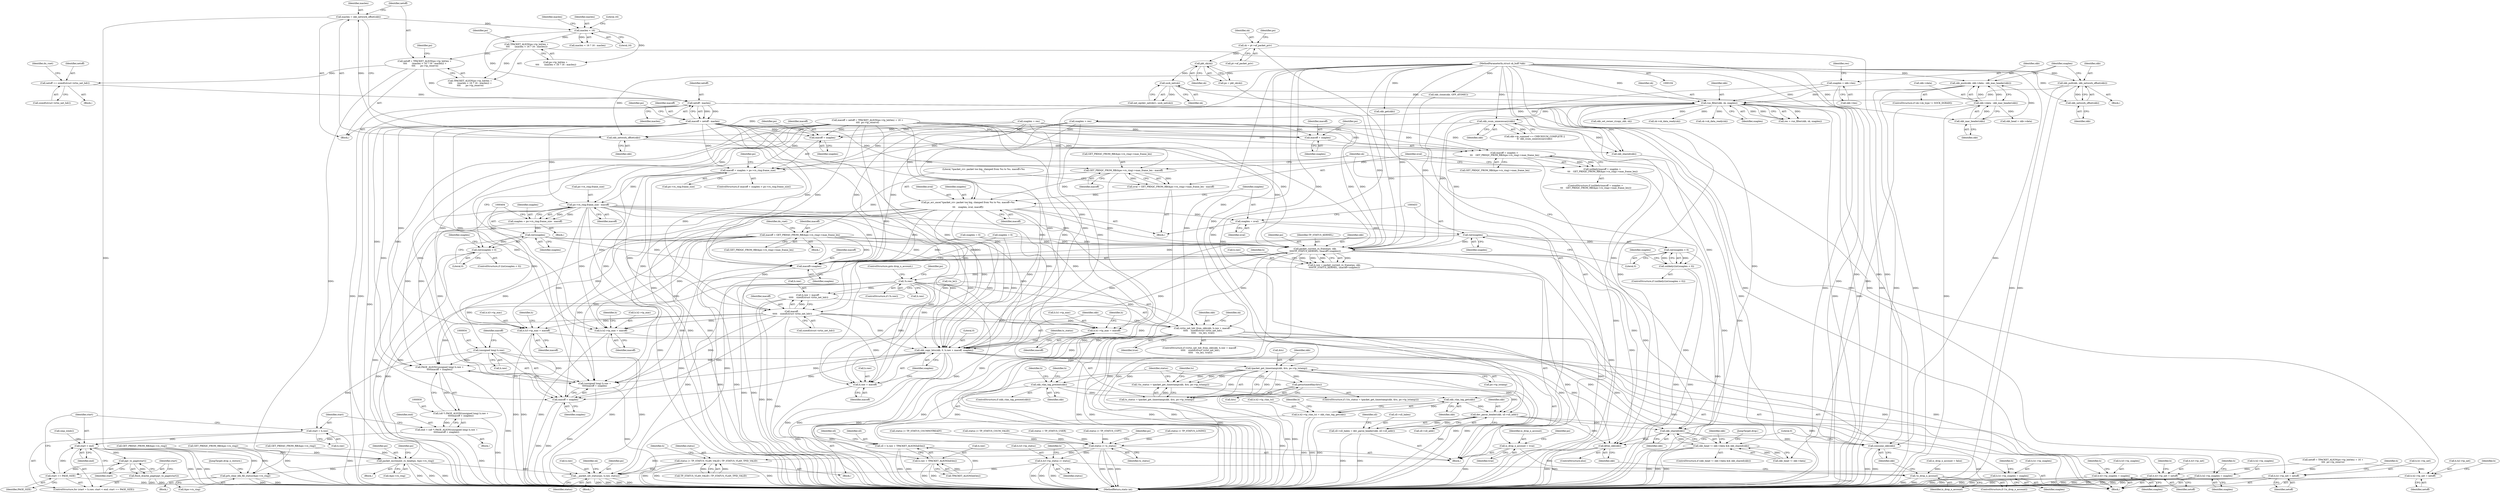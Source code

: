 digraph "0_linux_edbd58be15a957f6a760c4a514cd475217eb97fd@API" {
"1000322" [label="(Call,netoff += sizeof(struct virtio_net_hdr))"];
"1000300" [label="(Call,netoff = TPACKET_ALIGN(po->tp_hdrlen +\n \t\t\t\t       (maclen < 16 ? 16 : maclen)) +\n \t\t\t\t       po->tp_reserve)"];
"1000303" [label="(Call,TPACKET_ALIGN(po->tp_hdrlen +\n \t\t\t\t       (maclen < 16 ? 16 : maclen)))"];
"1000309" [label="(Call,maclen < 16)"];
"1000296" [label="(Call,maclen = skb_network_offset(skb))"];
"1000298" [label="(Call,skb_network_offset(skb))"];
"1000229" [label="(Call,run_filter(skb, sk, snaplen))"];
"1000202" [label="(Call,skb_push(skb, skb->data - skb_mac_header(skb)))"];
"1000208" [label="(Call,skb_mac_header(skb))"];
"1000105" [label="(MethodParameterIn,struct sk_buff *skb)"];
"1000204" [label="(Call,skb->data - skb_mac_header(skb))"];
"1000218" [label="(Call,skb_pull(skb, skb_network_offset(skb)))"];
"1000220" [label="(Call,skb_network_offset(skb))"];
"1000188" [label="(Call,sock_net(sk))"];
"1000181" [label="(Call,pkt_sk(sk))"];
"1000174" [label="(Call,sk = pt->af_packet_priv)"];
"1000222" [label="(Call,snaplen = skb->len)"];
"1000260" [label="(Call,skb_csum_unnecessary(skb))"];
"1000331" [label="(Call,netoff - maclen)"];
"1000329" [label="(Call,macoff = netoff - maclen)"];
"1000342" [label="(Call,macoff + snaplen > po->rx_ring.frame_size)"];
"1000394" [label="(Call,po->rx_ring.frame_size - macoff)"];
"1000392" [label="(Call,snaplen = po->rx_ring.frame_size - macoff)"];
"1000403" [label="(Call,(int)snaplen)"];
"1000402" [label="(Call,(int)snaplen < 0)"];
"1000483" [label="(Call,packet_current_rx_frame(po, skb,\n\t\t\t\t\tTP_STATUS_KERNEL, (macoff+snaplen)))"];
"1000479" [label="(Call,h.raw = packet_current_rx_frame(po, skb,\n\t\t\t\t\tTP_STATUS_KERNEL, (macoff+snaplen)))"];
"1000491" [label="(Call,!h.raw)"];
"1000551" [label="(Call,virtio_net_hdr_from_skb(skb, h.raw + macoff -\n \t\t\t\t\t    sizeof(struct virtio_net_hdr),\n \t\t\t\t\t    vio_le(), true))"];
"1000572" [label="(Call,skb_copy_bits(skb, 0, h.raw + macoff, snaplen))"];
"1000585" [label="(Call,tpacket_get_timestamp(skb, &ts, po->tp_tstamp))"];
"1000582" [label="(Call,!(ts_status = tpacket_get_timestamp(skb, &ts, po->tp_tstamp)))"];
"1000583" [label="(Call,ts_status = tpacket_get_timestamp(skb, &ts, po->tp_tstamp))"];
"1000595" [label="(Call,status |= ts_status)"];
"1000733" [label="(Call,status |= TP_STATUS_VLAN_VALID | TP_STATUS_VLAN_TPID_VALID)"];
"1000964" [label="(Call,__packet_set_status(po, h.raw, status))"];
"1000776" [label="(Call,h.h3->tp_status |= status)"];
"1000592" [label="(Call,getnstimeofday(&ts))"];
"1000712" [label="(Call,skb_vlan_tag_present(skb))"];
"1000721" [label="(Call,skb_vlan_tag_get(skb))"];
"1000715" [label="(Call,h.h2->tp_vlan_tci = skb_vlan_tag_get(skb))"];
"1000866" [label="(Call,dev_parse_header(skb, sll->sll_addr))"];
"1000862" [label="(Call,sll->sll_halen = dev_parse_header(skb, sll->sll_addr))"];
"1000987" [label="(Call,skb_shared(skb))"];
"1000981" [label="(Call,skb_head != skb->data && skb_shared(skb))"];
"1001004" [label="(Call,consume_skb(skb))"];
"1001007" [label="(Call,kfree_skb(skb))"];
"1000613" [label="(Call,h.h1->tp_snaplen = snaplen)"];
"1000672" [label="(Call,h.h2->tp_snaplen = snaplen)"];
"1000792" [label="(Call,h.h3->tp_snaplen = snaplen)"];
"1000931" [label="(Call,PAGE_ALIGN((unsigned long) h.raw +\n\t\t\t\t\tmacoff + snaplen))"];
"1000929" [label="(Call,(u8 *) PAGE_ALIGN((unsigned long) h.raw +\n\t\t\t\t\tmacoff + snaplen))"];
"1000927" [label="(Call,end = (u8 *) PAGE_ALIGN((unsigned long) h.raw +\n\t\t\t\t\tmacoff + snaplen))"];
"1000947" [label="(Call,start < end)"];
"1000954" [label="(Call,pgv_to_page(start))"];
"1000950" [label="(Call,start += PAGE_SIZE)"];
"1000953" [label="(Call,flush_dcache_page(pgv_to_page(start)))"];
"1000932" [label="(Call,(unsigned long) h.raw +\n\t\t\t\t\tmacoff + snaplen)"];
"1000938" [label="(Call,macoff + snaplen)"];
"1001012" [label="(Call,is_drop_n_account = true)"];
"1001002" [label="(Call,!is_drop_n_account)"];
"1000553" [label="(Call,h.raw + macoff -\n \t\t\t\t\t    sizeof(struct virtio_net_hdr))"];
"1000575" [label="(Call,h.raw + macoff)"];
"1000854" [label="(Call,sll = h.raw + TPACKET_ALIGN(hdrlen))"];
"1000856" [label="(Call,h.raw + TPACKET_ALIGN(hdrlen))"];
"1000933" [label="(Call,(unsigned long) h.raw)"];
"1000942" [label="(Call,start = h.raw)"];
"1000503" [label="(Call,packet_increment_rx_head(po, &po->rx_ring))"];
"1000974" [label="(Call,prb_clear_blk_fill_status(&po->rx_ring))"];
"1000487" [label="(Call,macoff+snaplen)"];
"1000557" [label="(Call,macoff -\n \t\t\t\t\t    sizeof(struct virtio_net_hdr))"];
"1000620" [label="(Call,h.h1->tp_mac = macoff)"];
"1000679" [label="(Call,h.h2->tp_mac = macoff)"];
"1000799" [label="(Call,h.h3->tp_mac = macoff)"];
"1000343" [label="(Call,macoff + snaplen)"];
"1000417" [label="(Call,macoff + snaplen >\n \t\t\t    GET_PBDQC_FROM_RB(&po->rx_ring)->max_frame_len)"];
"1000416" [label="(Call,unlikely(macoff + snaplen >\n \t\t\t    GET_PBDQC_FROM_RB(&po->rx_ring)->max_frame_len))"];
"1000432" [label="(Call,GET_PBDQC_FROM_RB(&po->rx_ring)->max_frame_len - macoff)"];
"1000430" [label="(Call,nval = GET_PBDQC_FROM_RB(&po->rx_ring)->max_frame_len - macoff)"];
"1000441" [label="(Call,pr_err_once(\"tpacket_rcv: packet too big, clamped from %u to %u. macoff=%u\n\",\n\t\t\t    snaplen, nval, macoff))"];
"1000446" [label="(Call,snaplen = nval)"];
"1000452" [label="(Call,(int)snaplen)"];
"1000451" [label="(Call,(int)snaplen < 0)"];
"1000450" [label="(Call,unlikely((int)snaplen < 0))"];
"1000460" [label="(Call,macoff = GET_PBDQC_FROM_RB(&po->rx_ring)->max_frame_len)"];
"1000418" [label="(Call,macoff + snaplen)"];
"1000627" [label="(Call,h.h1->tp_net = netoff)"];
"1000686" [label="(Call,h.h2->tp_net = netoff)"];
"1000806" [label="(Call,h.h3->tp_net = netoff)"];
"1001005" [label="(Identifier,skb)"];
"1000449" [label="(ControlStructure,if (unlikely((int)snaplen < 0)))"];
"1000809" [label="(Identifier,h)"];
"1000490" [label="(ControlStructure,if (!h.raw))"];
"1000175" [label="(Identifier,sk)"];
"1000491" [label="(Call,!h.raw)"];
"1000180" [label="(Identifier,po)"];
"1000416" [label="(Call,unlikely(macoff + snaplen >\n \t\t\t    GET_PBDQC_FROM_RB(&po->rx_ring)->max_frame_len))"];
"1000587" [label="(Call,&ts)"];
"1000441" [label="(Call,pr_err_once(\"tpacket_rcv: packet too big, clamped from %u to %u. macoff=%u\n\",\n\t\t\t    snaplen, nval, macoff))"];
"1000673" [label="(Call,h.h2->tp_snaplen)"];
"1000623" [label="(Identifier,h)"];
"1000454" [label="(Identifier,snaplen)"];
"1000981" [label="(Call,skb_head != skb->data && skb_shared(skb))"];
"1000929" [label="(Call,(u8 *) PAGE_ALIGN((unsigned long) h.raw +\n\t\t\t\t\tmacoff + snaplen))"];
"1000969" [label="(Identifier,status)"];
"1000419" [label="(Identifier,macoff)"];
"1000963" [label="(Block,)"];
"1000613" [label="(Call,h.h1->tp_snaplen = snaplen)"];
"1000947" [label="(Call,start < end)"];
"1000576" [label="(Call,h.raw)"];
"1000948" [label="(Identifier,start)"];
"1000254" [label="(Call,skb->ip_summed == CHECKSUM_COMPLETE ||\n\t\t  skb_csum_unnecessary(skb))"];
"1000873" [label="(Identifier,sll)"];
"1000692" [label="(Identifier,netoff)"];
"1000552" [label="(Identifier,skb)"];
"1000863" [label="(Call,sll->sll_halen)"];
"1000589" [label="(Call,po->tp_tstamp)"];
"1000800" [label="(Call,h.h3->tp_mac)"];
"1000368" [label="(Call,skb_shared(skb))"];
"1000431" [label="(Identifier,nval)"];
"1000696" [label="(Identifier,h)"];
"1000458" [label="(Identifier,snaplen)"];
"1000483" [label="(Call,packet_current_rx_frame(po, skb,\n\t\t\t\t\tTP_STATUS_KERNEL, (macoff+snaplen)))"];
"1000312" [label="(Literal,16)"];
"1000942" [label="(Call,start = h.raw)"];
"1000308" [label="(Call,maclen < 16 ? 16 : maclen)"];
"1000281" [label="(Call,netoff = TPACKET_ALIGN(po->tp_hdrlen) + 16 +\n\t\t\t\t  po->tp_reserve)"];
"1000203" [label="(Identifier,skb)"];
"1000585" [label="(Call,tpacket_get_timestamp(skb, &ts, po->tp_tstamp))"];
"1000933" [label="(Call,(unsigned long) h.raw)"];
"1001030" [label="(Call,sk->sk_data_ready(sk))"];
"1000382" [label="(Call,skb_head = skb->data)"];
"1000864" [label="(Identifier,sll)"];
"1000938" [label="(Call,macoff + snaplen)"];
"1000620" [label="(Call,h.h1->tp_mac = macoff)"];
"1000415" [label="(ControlStructure,if (unlikely(macoff + snaplen >\n \t\t\t    GET_PBDQC_FROM_RB(&po->rx_ring)->max_frame_len)))"];
"1000953" [label="(Call,flush_dcache_page(pgv_to_page(start)))"];
"1000680" [label="(Call,h.h2->tp_mac)"];
"1000776" [label="(Call,h.h3->tp_status |= status)"];
"1000209" [label="(Identifier,skb)"];
"1000220" [label="(Call,skb_network_offset(skb))"];
"1000269" [label="(Call,snaplen = res)"];
"1000685" [label="(Identifier,macoff)"];
"1000970" [label="(Call,sk->sk_data_ready(sk))"];
"1000982" [label="(Call,skb_head != skb->data)"];
"1000421" [label="(Call,GET_PBDQC_FROM_RB(&po->rx_ring)->max_frame_len)"];
"1000678" [label="(Identifier,snaplen)"];
"1000816" [label="(Identifier,h)"];
"1000279" [label="(Call,macoff = netoff = TPACKET_ALIGN(po->tp_hdrlen) + 16 +\n\t\t\t\t  po->tp_reserve)"];
"1000392" [label="(Call,snaplen = po->rx_ring.frame_size - macoff)"];
"1000714" [label="(Block,)"];
"1000531" [label="(Call,status |= TP_STATUS_COPY)"];
"1000196" [label="(ControlStructure,if (sk->sk_type != SOCK_DGRAM))"];
"1000403" [label="(Call,(int)snaplen)"];
"1000798" [label="(Identifier,snaplen)"];
"1000689" [label="(Identifier,h)"];
"1000806" [label="(Call,h.h3->tp_net = netoff)"];
"1000294" [label="(Block,)"];
"1000402" [label="(Call,(int)snaplen < 0)"];
"1000343" [label="(Call,macoff + snaplen)"];
"1000351" [label="(Block,)"];
"1000495" [label="(ControlStructure,goto drop_n_account;)"];
"1000393" [label="(Identifier,snaplen)"];
"1000462" [label="(Call,GET_PBDQC_FROM_RB(&po->rx_ring)->max_frame_len)"];
"1000418" [label="(Call,macoff + snaplen)"];
"1000793" [label="(Call,h.h3->tp_snaplen)"];
"1000261" [label="(Identifier,skb)"];
"1000857" [label="(Call,h.raw)"];
"1000782" [label="(Identifier,status)"];
"1000296" [label="(Call,maclen = skb_network_offset(skb))"];
"1000931" [label="(Call,PAGE_ALIGN((unsigned long) h.raw +\n\t\t\t\t\tmacoff + snaplen))"];
"1000331" [label="(Call,netoff - maclen)"];
"1000442" [label="(Literal,\"tpacket_rcv: packet too big, clamped from %u to %u. macoff=%u\n\")"];
"1000333" [label="(Identifier,maclen)"];
"1000444" [label="(Identifier,nval)"];
"1000208" [label="(Call,skb_mac_header(skb))"];
"1000217" [label="(Block,)"];
"1000181" [label="(Call,pkt_sk(sk))"];
"1000586" [label="(Identifier,skb)"];
"1000954" [label="(Call,pgv_to_page(start))"];
"1000932" [label="(Call,(unsigned long) h.raw +\n\t\t\t\t\tmacoff + snaplen)"];
"1000298" [label="(Call,skb_network_offset(skb))"];
"1000488" [label="(Identifier,macoff)"];
"1000559" [label="(Call,sizeof(struct virtio_net_hdr))"];
"1000309" [label="(Call,maclen < 16)"];
"1000300" [label="(Call,netoff = TPACKET_ALIGN(po->tp_hdrlen +\n \t\t\t\t       (maclen < 16 ? 16 : maclen)) +\n \t\t\t\t       po->tp_reserve)"];
"1000777" [label="(Call,h.h3->tp_status)"];
"1000614" [label="(Call,h.h1->tp_snaplen)"];
"1000927" [label="(Call,end = (u8 *) PAGE_ALIGN((unsigned long) h.raw +\n\t\t\t\t\tmacoff + snaplen))"];
"1000345" [label="(Identifier,snaplen)"];
"1000584" [label="(Identifier,ts_status)"];
"1000420" [label="(Identifier,snaplen)"];
"1000430" [label="(Call,nval = GET_PBDQC_FROM_RB(&po->rx_ring)->max_frame_len - macoff)"];
"1000987" [label="(Call,skb_shared(skb))"];
"1000980" [label="(ControlStructure,if (skb_head != skb->data && skb_shared(skb)))"];
"1001010" [label="(Literal,0)"];
"1000621" [label="(Call,h.h1->tp_mac)"];
"1000323" [label="(Identifier,netoff)"];
"1000463" [label="(Call,GET_PBDQC_FROM_RB(&po->rx_ring))"];
"1001014" [label="(Identifier,true)"];
"1000461" [label="(Identifier,macoff)"];
"1000807" [label="(Call,h.h3->tp_net)"];
"1000949" [label="(Identifier,end)"];
"1000575" [label="(Call,h.raw + macoff)"];
"1000582" [label="(Call,!(ts_status = tpacket_get_timestamp(skb, &ts, po->tp_tstamp)))"];
"1000572" [label="(Call,skb_copy_bits(skb, 0, h.raw + macoff, snaplen))"];
"1000867" [label="(Identifier,skb)"];
"1000619" [label="(Identifier,snaplen)"];
"1000955" [label="(Identifier,start)"];
"1001013" [label="(Identifier,is_drop_n_account)"];
"1000373" [label="(Call,skb_clone(skb, GFP_ATOMIC))"];
"1000304" [label="(Call,po->tp_hdrlen +\n \t\t\t\t       (maclen < 16 ? 16 : maclen))"];
"1000597" [label="(Identifier,ts_status)"];
"1000735" [label="(Call,TP_STATUS_VLAN_VALID | TP_STATUS_VLAN_TPID_VALID)"];
"1000553" [label="(Call,h.raw + macoff -\n \t\t\t\t\t    sizeof(struct virtio_net_hdr))"];
"1000337" [label="(Identifier,po)"];
"1000718" [label="(Identifier,h)"];
"1000722" [label="(Identifier,skb)"];
"1000862" [label="(Call,sll->sll_halen = dev_parse_header(skb, sll->sll_addr))"];
"1000434" [label="(Call,GET_PBDQC_FROM_RB(&po->rx_ring))"];
"1000332" [label="(Identifier,netoff)"];
"1000432" [label="(Call,GET_PBDQC_FROM_RB(&po->rx_ring)->max_frame_len - macoff)"];
"1000550" [label="(ControlStructure,if (virtio_net_hdr_from_skb(skb, h.raw + macoff -\n \t\t\t\t\t    sizeof(struct virtio_net_hdr),\n \t\t\t\t\t    vio_le(), true)))"];
"1000513" [label="(Identifier,po)"];
"1000965" [label="(Identifier,po)"];
"1000446" [label="(Call,snaplen = nval)"];
"1000812" [label="(Identifier,netoff)"];
"1000232" [label="(Identifier,snaplen)"];
"1000324" [label="(Call,sizeof(struct virtio_net_hdr))"];
"1000856" [label="(Call,h.raw + TPACKET_ALIGN(hdrlen))"];
"1000952" [label="(Identifier,PAGE_SIZE)"];
"1000452" [label="(Call,(int)snaplen)"];
"1000679" [label="(Call,h.h2->tp_mac = macoff)"];
"1000966" [label="(Call,h.raw)"];
"1000579" [label="(Identifier,macoff)"];
"1001035" [label="(MethodReturn,static int)"];
"1000557" [label="(Call,macoff -\n \t\t\t\t\t    sizeof(struct virtio_net_hdr))"];
"1000460" [label="(Call,macoff = GET_PBDQC_FROM_RB(&po->rx_ring)->max_frame_len)"];
"1000944" [label="(Call,h.raw)"];
"1000502" [label="(Block,)"];
"1000227" [label="(Call,res = run_filter(skb, sk, snaplen))"];
"1000109" [label="(Block,)"];
"1000389" [label="(Call,skb_set_owner_r(copy_skb, sk))"];
"1000726" [label="(Identifier,h)"];
"1000230" [label="(Identifier,skb)"];
"1000682" [label="(Identifier,h)"];
"1000142" [label="(Call,is_drop_n_account = false)"];
"1000580" [label="(Identifier,snaplen)"];
"1000733" [label="(Call,status |= TP_STATUS_VLAN_VALID | TP_STATUS_VLAN_TPID_VALID)"];
"1000406" [label="(Literal,0)"];
"1000499" [label="(Identifier,po)"];
"1000425" [label="(Identifier,po)"];
"1000574" [label="(Literal,0)"];
"1000303" [label="(Call,TPACKET_ALIGN(po->tp_hdrlen +\n \t\t\t\t       (maclen < 16 ? 16 : maclen)))"];
"1000687" [label="(Call,h.h2->tp_net)"];
"1000479" [label="(Call,h.raw = packet_current_rx_frame(po, skb,\n\t\t\t\t\tTP_STATUS_KERNEL, (macoff+snaplen)))"];
"1000231" [label="(Identifier,sk)"];
"1000342" [label="(Call,macoff + snaplen > po->rx_ring.frame_size)"];
"1000401" [label="(ControlStructure,if ((int)snaplen < 0))"];
"1000480" [label="(Call,h.raw)"];
"1000716" [label="(Call,h.h2->tp_vlan_tci)"];
"1000973" [label="(Block,)"];
"1000405" [label="(Identifier,snaplen)"];
"1000492" [label="(Call,h.raw)"];
"1000562" [label="(Identifier,true)"];
"1000799" [label="(Call,h.h3->tp_mac = macoff)"];
"1000380" [label="(Call,skb_get(skb))"];
"1000971" [label="(Identifier,sk)"];
"1000939" [label="(Identifier,macoff)"];
"1000476" [label="(Identifier,sk)"];
"1000484" [label="(Identifier,po)"];
"1000786" [label="(Identifier,h)"];
"1000260" [label="(Call,skb_csum_unnecessary(skb))"];
"1000346" [label="(Call,po->rx_ring.frame_size)"];
"1000551" [label="(Call,virtio_net_hdr_from_skb(skb, h.raw + macoff -\n \t\t\t\t\t    sizeof(struct virtio_net_hdr),\n \t\t\t\t\t    vio_le(), true))"];
"1000943" [label="(Identifier,start)"];
"1000204" [label="(Call,skb->data - skb_mac_header(skb))"];
"1000672" [label="(Call,h.h2->tp_snaplen = snaplen)"];
"1000554" [label="(Call,h.raw)"];
"1000805" [label="(Identifier,macoff)"];
"1000313" [label="(Identifier,maclen)"];
"1000185" [label="(Call,net_eq(dev_net(dev), sock_net(sk)))"];
"1000602" [label="(Block,)"];
"1000433" [label="(Call,GET_PBDQC_FROM_RB(&po->rx_ring)->max_frame_len)"];
"1000229" [label="(Call,run_filter(skb, sk, snaplen))"];
"1001000" [label="(JumpTarget,drop:)"];
"1000182" [label="(Identifier,sk)"];
"1000223" [label="(Identifier,snaplen)"];
"1000189" [label="(Identifier,sk)"];
"1000344" [label="(Identifier,macoff)"];
"1000594" [label="(Identifier,ts)"];
"1000301" [label="(Identifier,netoff)"];
"1000400" [label="(Identifier,macoff)"];
"1000451" [label="(Call,(int)snaplen < 0)"];
"1000573" [label="(Identifier,skb)"];
"1000600" [label="(Identifier,po)"];
"1000330" [label="(Identifier,macoff)"];
"1000456" [label="(Block,)"];
"1000583" [label="(Call,ts_status = tpacket_get_timestamp(skb, &ts, po->tp_tstamp))"];
"1000445" [label="(Identifier,macoff)"];
"1000394" [label="(Call,po->rx_ring.frame_size - macoff)"];
"1000792" [label="(Call,h.h3->tp_snaplen = snaplen)"];
"1000327" [label="(Identifier,do_vnet)"];
"1000202" [label="(Call,skb_push(skb, skb->data - skb_mac_header(skb)))"];
"1000979" [label="(JumpTarget,drop_n_restore:)"];
"1000219" [label="(Identifier,skb)"];
"1000224" [label="(Call,skb->len)"];
"1000457" [label="(Call,snaplen = 0)"];
"1000581" [label="(ControlStructure,if (!(ts_status = tpacket_get_timestamp(skb, &ts, po->tp_tstamp))))"];
"1000686" [label="(Call,h.h2->tp_net = netoff)"];
"1000341" [label="(ControlStructure,if (macoff + snaplen > po->rx_ring.frame_size))"];
"1000743" [label="(Identifier,h)"];
"1000956" [label="(Call,smp_wmb())"];
"1000395" [label="(Call,po->rx_ring.frame_size)"];
"1000711" [label="(ControlStructure,if (skb_vlan_tag_present(skb)))"];
"1000443" [label="(Identifier,snaplen)"];
"1000992" [label="(Identifier,skb)"];
"1000322" [label="(Call,netoff += sizeof(struct virtio_net_hdr))"];
"1000408" [label="(Call,snaplen = 0)"];
"1000715" [label="(Call,h.h2->tp_vlan_tci = skb_vlan_tag_get(skb))"];
"1000712" [label="(Call,skb_vlan_tag_present(skb))"];
"1000321" [label="(Block,)"];
"1000854" [label="(Call,sll = h.raw + TPACKET_ALIGN(hdrlen))"];
"1000222" [label="(Call,snaplen = skb->len)"];
"1001008" [label="(Identifier,skb)"];
"1000630" [label="(Identifier,h)"];
"1000450" [label="(Call,unlikely((int)snaplen < 0))"];
"1000266" [label="(Call,snaplen > res)"];
"1000105" [label="(MethodParameterIn,struct sk_buff *skb)"];
"1000205" [label="(Call,skb->data)"];
"1000409" [label="(Identifier,snaplen)"];
"1001019" [label="(Identifier,po)"];
"1000176" [label="(Call,pt->af_packet_priv)"];
"1000627" [label="(Call,h.h1->tp_net = netoff)"];
"1001007" [label="(Call,kfree_skb(skb))"];
"1000503" [label="(Call,packet_increment_rx_head(po, &po->rx_ring))"];
"1000493" [label="(Identifier,h)"];
"1000315" [label="(Identifier,po)"];
"1000713" [label="(Identifier,skb)"];
"1000558" [label="(Identifier,macoff)"];
"1000486" [label="(Identifier,TP_STATUS_KERNEL)"];
"1000964" [label="(Call,__packet_set_status(po, h.raw, status))"];
"1000928" [label="(Identifier,end)"];
"1000487" [label="(Call,macoff+snaplen)"];
"1000974" [label="(Call,prb_clear_blk_fill_status(&po->rx_ring))"];
"1000596" [label="(Identifier,status)"];
"1000637" [label="(Identifier,h)"];
"1000595" [label="(Call,status |= ts_status)"];
"1000228" [label="(Identifier,res)"];
"1000428" [label="(Block,)"];
"1000975" [label="(Call,&po->rx_ring)"];
"1000221" [label="(Identifier,skb)"];
"1000517" [label="(Call,status |= TP_STATUS_LOSING)"];
"1000935" [label="(Call,h.raw)"];
"1000319" [label="(Identifier,po)"];
"1000417" [label="(Call,macoff + snaplen >\n \t\t\t    GET_PBDQC_FROM_RB(&po->rx_ring)->max_frame_len)"];
"1000568" [label="(Identifier,sk)"];
"1000489" [label="(Identifier,snaplen)"];
"1000174" [label="(Call,sk = pt->af_packet_priv)"];
"1000440" [label="(Identifier,macoff)"];
"1000355" [label="(Identifier,po)"];
"1001001" [label="(ControlStructure,if (!is_drop_n_account))"];
"1000504" [label="(Identifier,po)"];
"1000311" [label="(Literal,16)"];
"1000243" [label="(Call,status |= TP_STATUS_CSUMNOTREADY)"];
"1001012" [label="(Call,is_drop_n_account = true)"];
"1000940" [label="(Identifier,snaplen)"];
"1000485" [label="(Identifier,skb)"];
"1000447" [label="(Identifier,snaplen)"];
"1000448" [label="(Identifier,nval)"];
"1000310" [label="(Identifier,maclen)"];
"1000721" [label="(Call,skb_vlan_tag_get(skb))"];
"1001006" [label="(ControlStructure,else)"];
"1000592" [label="(Call,getnstimeofday(&ts))"];
"1000988" [label="(Identifier,skb)"];
"1000941" [label="(ControlStructure,for (start = h.raw; start < end; start += PAGE_SIZE))"];
"1000633" [label="(Identifier,netoff)"];
"1000628" [label="(Call,h.h1->tp_net)"];
"1000302" [label="(Call,TPACKET_ALIGN(po->tp_hdrlen +\n \t\t\t\t       (maclen < 16 ? 16 : maclen)) +\n \t\t\t\t       po->tp_reserve)"];
"1000179" [label="(Call,po = pkt_sk(sk))"];
"1000299" [label="(Identifier,skb)"];
"1000262" [label="(Call,status |= TP_STATUS_CSUM_VALID)"];
"1000561" [label="(Call,vio_le())"];
"1000802" [label="(Identifier,h)"];
"1000593" [label="(Call,&ts)"];
"1000734" [label="(Identifier,status)"];
"1000297" [label="(Identifier,maclen)"];
"1000924" [label="(Block,)"];
"1000455" [label="(Literal,0)"];
"1000470" [label="(Identifier,do_vnet)"];
"1000860" [label="(Call,TPACKET_ALIGN(hdrlen))"];
"1000505" [label="(Call,&po->rx_ring)"];
"1000950" [label="(Call,start += PAGE_SIZE)"];
"1000348" [label="(Identifier,po)"];
"1000129" [label="(Call,status = TP_STATUS_USER)"];
"1001003" [label="(Identifier,is_drop_n_account)"];
"1000868" [label="(Call,sll->sll_addr)"];
"1001002" [label="(Call,!is_drop_n_account)"];
"1001004" [label="(Call,consume_skb(skb))"];
"1000188" [label="(Call,sock_net(sk))"];
"1000329" [label="(Call,macoff = netoff - maclen)"];
"1000757" [label="(Identifier,h)"];
"1000855" [label="(Identifier,sll)"];
"1000422" [label="(Call,GET_PBDQC_FROM_RB(&po->rx_ring))"];
"1000218" [label="(Call,skb_pull(skb, skb_network_offset(skb)))"];
"1000866" [label="(Call,dev_parse_header(skb, sll->sll_addr))"];
"1000951" [label="(Identifier,start)"];
"1000626" [label="(Identifier,macoff)"];
"1000322" -> "1000321"  [label="AST: "];
"1000322" -> "1000324"  [label="CFG: "];
"1000323" -> "1000322"  [label="AST: "];
"1000324" -> "1000322"  [label="AST: "];
"1000327" -> "1000322"  [label="CFG: "];
"1000300" -> "1000322"  [label="DDG: "];
"1000322" -> "1000331"  [label="DDG: "];
"1000300" -> "1000294"  [label="AST: "];
"1000300" -> "1000302"  [label="CFG: "];
"1000301" -> "1000300"  [label="AST: "];
"1000302" -> "1000300"  [label="AST: "];
"1000319" -> "1000300"  [label="CFG: "];
"1000300" -> "1001035"  [label="DDG: "];
"1000303" -> "1000300"  [label="DDG: "];
"1000300" -> "1000331"  [label="DDG: "];
"1000303" -> "1000302"  [label="AST: "];
"1000303" -> "1000304"  [label="CFG: "];
"1000304" -> "1000303"  [label="AST: "];
"1000315" -> "1000303"  [label="CFG: "];
"1000303" -> "1001035"  [label="DDG: "];
"1000303" -> "1000302"  [label="DDG: "];
"1000309" -> "1000303"  [label="DDG: "];
"1000309" -> "1000308"  [label="AST: "];
"1000309" -> "1000311"  [label="CFG: "];
"1000310" -> "1000309"  [label="AST: "];
"1000311" -> "1000309"  [label="AST: "];
"1000312" -> "1000309"  [label="CFG: "];
"1000313" -> "1000309"  [label="CFG: "];
"1000309" -> "1000304"  [label="DDG: "];
"1000296" -> "1000309"  [label="DDG: "];
"1000309" -> "1000308"  [label="DDG: "];
"1000309" -> "1000331"  [label="DDG: "];
"1000296" -> "1000294"  [label="AST: "];
"1000296" -> "1000298"  [label="CFG: "];
"1000297" -> "1000296"  [label="AST: "];
"1000298" -> "1000296"  [label="AST: "];
"1000301" -> "1000296"  [label="CFG: "];
"1000296" -> "1001035"  [label="DDG: "];
"1000298" -> "1000296"  [label="DDG: "];
"1000298" -> "1000299"  [label="CFG: "];
"1000299" -> "1000298"  [label="AST: "];
"1000229" -> "1000298"  [label="DDG: "];
"1000260" -> "1000298"  [label="DDG: "];
"1000105" -> "1000298"  [label="DDG: "];
"1000298" -> "1000368"  [label="DDG: "];
"1000298" -> "1000483"  [label="DDG: "];
"1000229" -> "1000227"  [label="AST: "];
"1000229" -> "1000232"  [label="CFG: "];
"1000230" -> "1000229"  [label="AST: "];
"1000231" -> "1000229"  [label="AST: "];
"1000232" -> "1000229"  [label="AST: "];
"1000227" -> "1000229"  [label="CFG: "];
"1000229" -> "1001035"  [label="DDG: "];
"1000229" -> "1001035"  [label="DDG: "];
"1000229" -> "1000227"  [label="DDG: "];
"1000229" -> "1000227"  [label="DDG: "];
"1000229" -> "1000227"  [label="DDG: "];
"1000202" -> "1000229"  [label="DDG: "];
"1000218" -> "1000229"  [label="DDG: "];
"1000105" -> "1000229"  [label="DDG: "];
"1000188" -> "1000229"  [label="DDG: "];
"1000222" -> "1000229"  [label="DDG: "];
"1000229" -> "1000260"  [label="DDG: "];
"1000229" -> "1000266"  [label="DDG: "];
"1000229" -> "1000368"  [label="DDG: "];
"1000229" -> "1000389"  [label="DDG: "];
"1000229" -> "1000483"  [label="DDG: "];
"1000229" -> "1000970"  [label="DDG: "];
"1000229" -> "1000987"  [label="DDG: "];
"1000229" -> "1001004"  [label="DDG: "];
"1000229" -> "1001007"  [label="DDG: "];
"1000229" -> "1001030"  [label="DDG: "];
"1000202" -> "1000196"  [label="AST: "];
"1000202" -> "1000204"  [label="CFG: "];
"1000203" -> "1000202"  [label="AST: "];
"1000204" -> "1000202"  [label="AST: "];
"1000223" -> "1000202"  [label="CFG: "];
"1000202" -> "1001035"  [label="DDG: "];
"1000202" -> "1001035"  [label="DDG: "];
"1000208" -> "1000202"  [label="DDG: "];
"1000105" -> "1000202"  [label="DDG: "];
"1000204" -> "1000202"  [label="DDG: "];
"1000204" -> "1000202"  [label="DDG: "];
"1000208" -> "1000204"  [label="AST: "];
"1000208" -> "1000209"  [label="CFG: "];
"1000209" -> "1000208"  [label="AST: "];
"1000204" -> "1000208"  [label="CFG: "];
"1000208" -> "1000204"  [label="DDG: "];
"1000105" -> "1000208"  [label="DDG: "];
"1000105" -> "1000104"  [label="AST: "];
"1000105" -> "1001035"  [label="DDG: "];
"1000105" -> "1000218"  [label="DDG: "];
"1000105" -> "1000220"  [label="DDG: "];
"1000105" -> "1000260"  [label="DDG: "];
"1000105" -> "1000368"  [label="DDG: "];
"1000105" -> "1000373"  [label="DDG: "];
"1000105" -> "1000380"  [label="DDG: "];
"1000105" -> "1000483"  [label="DDG: "];
"1000105" -> "1000551"  [label="DDG: "];
"1000105" -> "1000572"  [label="DDG: "];
"1000105" -> "1000585"  [label="DDG: "];
"1000105" -> "1000712"  [label="DDG: "];
"1000105" -> "1000721"  [label="DDG: "];
"1000105" -> "1000866"  [label="DDG: "];
"1000105" -> "1000987"  [label="DDG: "];
"1000105" -> "1001004"  [label="DDG: "];
"1000105" -> "1001007"  [label="DDG: "];
"1000205" -> "1000204"  [label="AST: "];
"1000204" -> "1001035"  [label="DDG: "];
"1000204" -> "1000382"  [label="DDG: "];
"1000204" -> "1000982"  [label="DDG: "];
"1000218" -> "1000217"  [label="AST: "];
"1000218" -> "1000220"  [label="CFG: "];
"1000219" -> "1000218"  [label="AST: "];
"1000220" -> "1000218"  [label="AST: "];
"1000223" -> "1000218"  [label="CFG: "];
"1000218" -> "1001035"  [label="DDG: "];
"1000218" -> "1001035"  [label="DDG: "];
"1000220" -> "1000218"  [label="DDG: "];
"1000220" -> "1000221"  [label="CFG: "];
"1000221" -> "1000220"  [label="AST: "];
"1000188" -> "1000185"  [label="AST: "];
"1000188" -> "1000189"  [label="CFG: "];
"1000189" -> "1000188"  [label="AST: "];
"1000185" -> "1000188"  [label="CFG: "];
"1000188" -> "1001035"  [label="DDG: "];
"1000188" -> "1000185"  [label="DDG: "];
"1000181" -> "1000188"  [label="DDG: "];
"1000181" -> "1000179"  [label="AST: "];
"1000181" -> "1000182"  [label="CFG: "];
"1000182" -> "1000181"  [label="AST: "];
"1000179" -> "1000181"  [label="CFG: "];
"1000181" -> "1000179"  [label="DDG: "];
"1000174" -> "1000181"  [label="DDG: "];
"1000174" -> "1000109"  [label="AST: "];
"1000174" -> "1000176"  [label="CFG: "];
"1000175" -> "1000174"  [label="AST: "];
"1000176" -> "1000174"  [label="AST: "];
"1000180" -> "1000174"  [label="CFG: "];
"1000174" -> "1001035"  [label="DDG: "];
"1000222" -> "1000109"  [label="AST: "];
"1000222" -> "1000224"  [label="CFG: "];
"1000223" -> "1000222"  [label="AST: "];
"1000224" -> "1000222"  [label="AST: "];
"1000228" -> "1000222"  [label="CFG: "];
"1000222" -> "1001035"  [label="DDG: "];
"1000260" -> "1000254"  [label="AST: "];
"1000260" -> "1000261"  [label="CFG: "];
"1000261" -> "1000260"  [label="AST: "];
"1000254" -> "1000260"  [label="CFG: "];
"1000260" -> "1000254"  [label="DDG: "];
"1000260" -> "1000368"  [label="DDG: "];
"1000260" -> "1000483"  [label="DDG: "];
"1000331" -> "1000329"  [label="AST: "];
"1000331" -> "1000333"  [label="CFG: "];
"1000332" -> "1000331"  [label="AST: "];
"1000333" -> "1000331"  [label="AST: "];
"1000329" -> "1000331"  [label="CFG: "];
"1000331" -> "1001035"  [label="DDG: "];
"1000331" -> "1001035"  [label="DDG: "];
"1000331" -> "1000329"  [label="DDG: "];
"1000331" -> "1000329"  [label="DDG: "];
"1000331" -> "1000627"  [label="DDG: "];
"1000331" -> "1000686"  [label="DDG: "];
"1000331" -> "1000806"  [label="DDG: "];
"1000329" -> "1000294"  [label="AST: "];
"1000330" -> "1000329"  [label="AST: "];
"1000337" -> "1000329"  [label="CFG: "];
"1000329" -> "1001035"  [label="DDG: "];
"1000329" -> "1000342"  [label="DDG: "];
"1000329" -> "1000343"  [label="DDG: "];
"1000329" -> "1000394"  [label="DDG: "];
"1000329" -> "1000417"  [label="DDG: "];
"1000329" -> "1000418"  [label="DDG: "];
"1000329" -> "1000432"  [label="DDG: "];
"1000329" -> "1000483"  [label="DDG: "];
"1000329" -> "1000487"  [label="DDG: "];
"1000329" -> "1000557"  [label="DDG: "];
"1000329" -> "1000572"  [label="DDG: "];
"1000329" -> "1000575"  [label="DDG: "];
"1000329" -> "1000620"  [label="DDG: "];
"1000329" -> "1000679"  [label="DDG: "];
"1000329" -> "1000799"  [label="DDG: "];
"1000329" -> "1000931"  [label="DDG: "];
"1000329" -> "1000932"  [label="DDG: "];
"1000329" -> "1000938"  [label="DDG: "];
"1000342" -> "1000341"  [label="AST: "];
"1000342" -> "1000346"  [label="CFG: "];
"1000343" -> "1000342"  [label="AST: "];
"1000346" -> "1000342"  [label="AST: "];
"1000355" -> "1000342"  [label="CFG: "];
"1000476" -> "1000342"  [label="CFG: "];
"1000342" -> "1001035"  [label="DDG: "];
"1000342" -> "1001035"  [label="DDG: "];
"1000342" -> "1001035"  [label="DDG: "];
"1000279" -> "1000342"  [label="DDG: "];
"1000266" -> "1000342"  [label="DDG: "];
"1000269" -> "1000342"  [label="DDG: "];
"1000342" -> "1000394"  [label="DDG: "];
"1000394" -> "1000392"  [label="AST: "];
"1000394" -> "1000400"  [label="CFG: "];
"1000395" -> "1000394"  [label="AST: "];
"1000400" -> "1000394"  [label="AST: "];
"1000392" -> "1000394"  [label="CFG: "];
"1000394" -> "1001035"  [label="DDG: "];
"1000394" -> "1000392"  [label="DDG: "];
"1000394" -> "1000392"  [label="DDG: "];
"1000279" -> "1000394"  [label="DDG: "];
"1000394" -> "1000483"  [label="DDG: "];
"1000394" -> "1000487"  [label="DDG: "];
"1000394" -> "1000557"  [label="DDG: "];
"1000394" -> "1000572"  [label="DDG: "];
"1000394" -> "1000575"  [label="DDG: "];
"1000394" -> "1000620"  [label="DDG: "];
"1000394" -> "1000679"  [label="DDG: "];
"1000394" -> "1000799"  [label="DDG: "];
"1000394" -> "1000931"  [label="DDG: "];
"1000394" -> "1000932"  [label="DDG: "];
"1000394" -> "1000938"  [label="DDG: "];
"1000392" -> "1000351"  [label="AST: "];
"1000393" -> "1000392"  [label="AST: "];
"1000404" -> "1000392"  [label="CFG: "];
"1000392" -> "1001035"  [label="DDG: "];
"1000392" -> "1000403"  [label="DDG: "];
"1000403" -> "1000402"  [label="AST: "];
"1000403" -> "1000405"  [label="CFG: "];
"1000404" -> "1000403"  [label="AST: "];
"1000405" -> "1000403"  [label="AST: "];
"1000406" -> "1000403"  [label="CFG: "];
"1000403" -> "1000402"  [label="DDG: "];
"1000403" -> "1000483"  [label="DDG: "];
"1000403" -> "1000487"  [label="DDG: "];
"1000403" -> "1000572"  [label="DDG: "];
"1000402" -> "1000401"  [label="AST: "];
"1000402" -> "1000406"  [label="CFG: "];
"1000406" -> "1000402"  [label="AST: "];
"1000409" -> "1000402"  [label="CFG: "];
"1000476" -> "1000402"  [label="CFG: "];
"1000402" -> "1001035"  [label="DDG: "];
"1000402" -> "1001035"  [label="DDG: "];
"1000483" -> "1000479"  [label="AST: "];
"1000483" -> "1000487"  [label="CFG: "];
"1000484" -> "1000483"  [label="AST: "];
"1000485" -> "1000483"  [label="AST: "];
"1000486" -> "1000483"  [label="AST: "];
"1000487" -> "1000483"  [label="AST: "];
"1000479" -> "1000483"  [label="CFG: "];
"1000483" -> "1001035"  [label="DDG: "];
"1000483" -> "1001035"  [label="DDG: "];
"1000483" -> "1001035"  [label="DDG: "];
"1000483" -> "1000479"  [label="DDG: "];
"1000483" -> "1000479"  [label="DDG: "];
"1000483" -> "1000479"  [label="DDG: "];
"1000483" -> "1000479"  [label="DDG: "];
"1000179" -> "1000483"  [label="DDG: "];
"1000373" -> "1000483"  [label="DDG: "];
"1000380" -> "1000483"  [label="DDG: "];
"1000460" -> "1000483"  [label="DDG: "];
"1000441" -> "1000483"  [label="DDG: "];
"1000279" -> "1000483"  [label="DDG: "];
"1000408" -> "1000483"  [label="DDG: "];
"1000457" -> "1000483"  [label="DDG: "];
"1000452" -> "1000483"  [label="DDG: "];
"1000266" -> "1000483"  [label="DDG: "];
"1000269" -> "1000483"  [label="DDG: "];
"1000483" -> "1000503"  [label="DDG: "];
"1000483" -> "1000551"  [label="DDG: "];
"1000483" -> "1000572"  [label="DDG: "];
"1000483" -> "1000964"  [label="DDG: "];
"1000483" -> "1000987"  [label="DDG: "];
"1000483" -> "1001004"  [label="DDG: "];
"1000483" -> "1001007"  [label="DDG: "];
"1000479" -> "1000109"  [label="AST: "];
"1000480" -> "1000479"  [label="AST: "];
"1000493" -> "1000479"  [label="CFG: "];
"1000479" -> "1001035"  [label="DDG: "];
"1000479" -> "1000491"  [label="DDG: "];
"1000491" -> "1000490"  [label="AST: "];
"1000491" -> "1000492"  [label="CFG: "];
"1000492" -> "1000491"  [label="AST: "];
"1000495" -> "1000491"  [label="CFG: "];
"1000499" -> "1000491"  [label="CFG: "];
"1000491" -> "1001035"  [label="DDG: "];
"1000491" -> "1001035"  [label="DDG: "];
"1000491" -> "1000551"  [label="DDG: "];
"1000491" -> "1000553"  [label="DDG: "];
"1000491" -> "1000572"  [label="DDG: "];
"1000491" -> "1000575"  [label="DDG: "];
"1000491" -> "1000854"  [label="DDG: "];
"1000491" -> "1000856"  [label="DDG: "];
"1000491" -> "1000933"  [label="DDG: "];
"1000491" -> "1000964"  [label="DDG: "];
"1000551" -> "1000550"  [label="AST: "];
"1000551" -> "1000562"  [label="CFG: "];
"1000552" -> "1000551"  [label="AST: "];
"1000553" -> "1000551"  [label="AST: "];
"1000561" -> "1000551"  [label="AST: "];
"1000562" -> "1000551"  [label="AST: "];
"1000568" -> "1000551"  [label="CFG: "];
"1000573" -> "1000551"  [label="CFG: "];
"1000551" -> "1001035"  [label="DDG: "];
"1000551" -> "1001035"  [label="DDG: "];
"1000551" -> "1001035"  [label="DDG: "];
"1000551" -> "1001035"  [label="DDG: "];
"1000557" -> "1000551"  [label="DDG: "];
"1000551" -> "1000572"  [label="DDG: "];
"1000551" -> "1000987"  [label="DDG: "];
"1000551" -> "1001004"  [label="DDG: "];
"1000551" -> "1001007"  [label="DDG: "];
"1000551" -> "1001012"  [label="DDG: "];
"1000572" -> "1000109"  [label="AST: "];
"1000572" -> "1000580"  [label="CFG: "];
"1000573" -> "1000572"  [label="AST: "];
"1000574" -> "1000572"  [label="AST: "];
"1000575" -> "1000572"  [label="AST: "];
"1000580" -> "1000572"  [label="AST: "];
"1000584" -> "1000572"  [label="CFG: "];
"1000572" -> "1001035"  [label="DDG: "];
"1000572" -> "1001035"  [label="DDG: "];
"1000572" -> "1001035"  [label="DDG: "];
"1000557" -> "1000572"  [label="DDG: "];
"1000460" -> "1000572"  [label="DDG: "];
"1000441" -> "1000572"  [label="DDG: "];
"1000279" -> "1000572"  [label="DDG: "];
"1000408" -> "1000572"  [label="DDG: "];
"1000457" -> "1000572"  [label="DDG: "];
"1000452" -> "1000572"  [label="DDG: "];
"1000266" -> "1000572"  [label="DDG: "];
"1000269" -> "1000572"  [label="DDG: "];
"1000572" -> "1000585"  [label="DDG: "];
"1000572" -> "1000613"  [label="DDG: "];
"1000572" -> "1000672"  [label="DDG: "];
"1000572" -> "1000792"  [label="DDG: "];
"1000572" -> "1000931"  [label="DDG: "];
"1000572" -> "1000932"  [label="DDG: "];
"1000572" -> "1000938"  [label="DDG: "];
"1000585" -> "1000583"  [label="AST: "];
"1000585" -> "1000589"  [label="CFG: "];
"1000586" -> "1000585"  [label="AST: "];
"1000587" -> "1000585"  [label="AST: "];
"1000589" -> "1000585"  [label="AST: "];
"1000583" -> "1000585"  [label="CFG: "];
"1000585" -> "1001035"  [label="DDG: "];
"1000585" -> "1001035"  [label="DDG: "];
"1000585" -> "1000582"  [label="DDG: "];
"1000585" -> "1000582"  [label="DDG: "];
"1000585" -> "1000582"  [label="DDG: "];
"1000585" -> "1000583"  [label="DDG: "];
"1000585" -> "1000583"  [label="DDG: "];
"1000585" -> "1000583"  [label="DDG: "];
"1000585" -> "1000592"  [label="DDG: "];
"1000585" -> "1000712"  [label="DDG: "];
"1000585" -> "1000866"  [label="DDG: "];
"1000582" -> "1000581"  [label="AST: "];
"1000582" -> "1000583"  [label="CFG: "];
"1000583" -> "1000582"  [label="AST: "];
"1000594" -> "1000582"  [label="CFG: "];
"1000596" -> "1000582"  [label="CFG: "];
"1000582" -> "1001035"  [label="DDG: "];
"1000583" -> "1000582"  [label="DDG: "];
"1000584" -> "1000583"  [label="AST: "];
"1000583" -> "1001035"  [label="DDG: "];
"1000583" -> "1000595"  [label="DDG: "];
"1000595" -> "1000109"  [label="AST: "];
"1000595" -> "1000597"  [label="CFG: "];
"1000596" -> "1000595"  [label="AST: "];
"1000597" -> "1000595"  [label="AST: "];
"1000600" -> "1000595"  [label="CFG: "];
"1000595" -> "1001035"  [label="DDG: "];
"1000595" -> "1001035"  [label="DDG: "];
"1000595" -> "1001035"  [label="DDG: "];
"1000129" -> "1000595"  [label="DDG: "];
"1000517" -> "1000595"  [label="DDG: "];
"1000262" -> "1000595"  [label="DDG: "];
"1000243" -> "1000595"  [label="DDG: "];
"1000531" -> "1000595"  [label="DDG: "];
"1000595" -> "1000733"  [label="DDG: "];
"1000595" -> "1000776"  [label="DDG: "];
"1000595" -> "1000964"  [label="DDG: "];
"1000733" -> "1000714"  [label="AST: "];
"1000733" -> "1000735"  [label="CFG: "];
"1000734" -> "1000733"  [label="AST: "];
"1000735" -> "1000733"  [label="AST: "];
"1000757" -> "1000733"  [label="CFG: "];
"1000733" -> "1001035"  [label="DDG: "];
"1000733" -> "1001035"  [label="DDG: "];
"1000733" -> "1001035"  [label="DDG: "];
"1000735" -> "1000733"  [label="DDG: "];
"1000735" -> "1000733"  [label="DDG: "];
"1000733" -> "1000964"  [label="DDG: "];
"1000964" -> "1000963"  [label="AST: "];
"1000964" -> "1000969"  [label="CFG: "];
"1000965" -> "1000964"  [label="AST: "];
"1000966" -> "1000964"  [label="AST: "];
"1000969" -> "1000964"  [label="AST: "];
"1000971" -> "1000964"  [label="CFG: "];
"1000964" -> "1001035"  [label="DDG: "];
"1000964" -> "1001035"  [label="DDG: "];
"1000964" -> "1001035"  [label="DDG: "];
"1000964" -> "1001035"  [label="DDG: "];
"1000503" -> "1000964"  [label="DDG: "];
"1000933" -> "1000964"  [label="DDG: "];
"1000776" -> "1000964"  [label="DDG: "];
"1000776" -> "1000602"  [label="AST: "];
"1000776" -> "1000782"  [label="CFG: "];
"1000777" -> "1000776"  [label="AST: "];
"1000782" -> "1000776"  [label="AST: "];
"1000786" -> "1000776"  [label="CFG: "];
"1000776" -> "1001035"  [label="DDG: "];
"1000776" -> "1001035"  [label="DDG: "];
"1000776" -> "1001035"  [label="DDG: "];
"1000592" -> "1000581"  [label="AST: "];
"1000592" -> "1000593"  [label="CFG: "];
"1000593" -> "1000592"  [label="AST: "];
"1000596" -> "1000592"  [label="CFG: "];
"1000592" -> "1001035"  [label="DDG: "];
"1000592" -> "1001035"  [label="DDG: "];
"1000712" -> "1000711"  [label="AST: "];
"1000712" -> "1000713"  [label="CFG: "];
"1000713" -> "1000712"  [label="AST: "];
"1000718" -> "1000712"  [label="CFG: "];
"1000743" -> "1000712"  [label="CFG: "];
"1000712" -> "1001035"  [label="DDG: "];
"1000712" -> "1000721"  [label="DDG: "];
"1000712" -> "1000866"  [label="DDG: "];
"1000721" -> "1000715"  [label="AST: "];
"1000721" -> "1000722"  [label="CFG: "];
"1000722" -> "1000721"  [label="AST: "];
"1000715" -> "1000721"  [label="CFG: "];
"1000721" -> "1000715"  [label="DDG: "];
"1000721" -> "1000866"  [label="DDG: "];
"1000715" -> "1000714"  [label="AST: "];
"1000716" -> "1000715"  [label="AST: "];
"1000726" -> "1000715"  [label="CFG: "];
"1000715" -> "1001035"  [label="DDG: "];
"1000715" -> "1001035"  [label="DDG: "];
"1000866" -> "1000862"  [label="AST: "];
"1000866" -> "1000868"  [label="CFG: "];
"1000867" -> "1000866"  [label="AST: "];
"1000868" -> "1000866"  [label="AST: "];
"1000862" -> "1000866"  [label="CFG: "];
"1000866" -> "1001035"  [label="DDG: "];
"1000866" -> "1000862"  [label="DDG: "];
"1000866" -> "1000862"  [label="DDG: "];
"1000866" -> "1000987"  [label="DDG: "];
"1000866" -> "1001004"  [label="DDG: "];
"1000866" -> "1001007"  [label="DDG: "];
"1000862" -> "1000109"  [label="AST: "];
"1000863" -> "1000862"  [label="AST: "];
"1000873" -> "1000862"  [label="CFG: "];
"1000862" -> "1001035"  [label="DDG: "];
"1000862" -> "1001035"  [label="DDG: "];
"1000987" -> "1000981"  [label="AST: "];
"1000987" -> "1000988"  [label="CFG: "];
"1000988" -> "1000987"  [label="AST: "];
"1000981" -> "1000987"  [label="CFG: "];
"1000987" -> "1000981"  [label="DDG: "];
"1000987" -> "1001004"  [label="DDG: "];
"1000987" -> "1001007"  [label="DDG: "];
"1000981" -> "1000980"  [label="AST: "];
"1000981" -> "1000982"  [label="CFG: "];
"1000982" -> "1000981"  [label="AST: "];
"1000992" -> "1000981"  [label="CFG: "];
"1001000" -> "1000981"  [label="CFG: "];
"1000981" -> "1001035"  [label="DDG: "];
"1000981" -> "1001035"  [label="DDG: "];
"1000981" -> "1001035"  [label="DDG: "];
"1000982" -> "1000981"  [label="DDG: "];
"1000982" -> "1000981"  [label="DDG: "];
"1000368" -> "1000981"  [label="DDG: "];
"1001004" -> "1001001"  [label="AST: "];
"1001004" -> "1001005"  [label="CFG: "];
"1001005" -> "1001004"  [label="AST: "];
"1001010" -> "1001004"  [label="CFG: "];
"1001004" -> "1001035"  [label="DDG: "];
"1001004" -> "1001035"  [label="DDG: "];
"1001007" -> "1001006"  [label="AST: "];
"1001007" -> "1001008"  [label="CFG: "];
"1001008" -> "1001007"  [label="AST: "];
"1001010" -> "1001007"  [label="CFG: "];
"1001007" -> "1001035"  [label="DDG: "];
"1001007" -> "1001035"  [label="DDG: "];
"1000613" -> "1000602"  [label="AST: "];
"1000613" -> "1000619"  [label="CFG: "];
"1000614" -> "1000613"  [label="AST: "];
"1000619" -> "1000613"  [label="AST: "];
"1000623" -> "1000613"  [label="CFG: "];
"1000613" -> "1001035"  [label="DDG: "];
"1000613" -> "1001035"  [label="DDG: "];
"1000672" -> "1000602"  [label="AST: "];
"1000672" -> "1000678"  [label="CFG: "];
"1000673" -> "1000672"  [label="AST: "];
"1000678" -> "1000672"  [label="AST: "];
"1000682" -> "1000672"  [label="CFG: "];
"1000672" -> "1001035"  [label="DDG: "];
"1000672" -> "1001035"  [label="DDG: "];
"1000792" -> "1000602"  [label="AST: "];
"1000792" -> "1000798"  [label="CFG: "];
"1000793" -> "1000792"  [label="AST: "];
"1000798" -> "1000792"  [label="AST: "];
"1000802" -> "1000792"  [label="CFG: "];
"1000792" -> "1001035"  [label="DDG: "];
"1000792" -> "1001035"  [label="DDG: "];
"1000931" -> "1000929"  [label="AST: "];
"1000931" -> "1000932"  [label="CFG: "];
"1000932" -> "1000931"  [label="AST: "];
"1000929" -> "1000931"  [label="CFG: "];
"1000931" -> "1001035"  [label="DDG: "];
"1000931" -> "1000929"  [label="DDG: "];
"1000933" -> "1000931"  [label="DDG: "];
"1000557" -> "1000931"  [label="DDG: "];
"1000460" -> "1000931"  [label="DDG: "];
"1000441" -> "1000931"  [label="DDG: "];
"1000279" -> "1000931"  [label="DDG: "];
"1000929" -> "1000927"  [label="AST: "];
"1000930" -> "1000929"  [label="AST: "];
"1000927" -> "1000929"  [label="CFG: "];
"1000929" -> "1001035"  [label="DDG: "];
"1000929" -> "1000927"  [label="DDG: "];
"1000927" -> "1000924"  [label="AST: "];
"1000928" -> "1000927"  [label="AST: "];
"1000943" -> "1000927"  [label="CFG: "];
"1000927" -> "1001035"  [label="DDG: "];
"1000927" -> "1000947"  [label="DDG: "];
"1000947" -> "1000941"  [label="AST: "];
"1000947" -> "1000949"  [label="CFG: "];
"1000948" -> "1000947"  [label="AST: "];
"1000949" -> "1000947"  [label="AST: "];
"1000955" -> "1000947"  [label="CFG: "];
"1000956" -> "1000947"  [label="CFG: "];
"1000947" -> "1001035"  [label="DDG: "];
"1000947" -> "1001035"  [label="DDG: "];
"1000947" -> "1001035"  [label="DDG: "];
"1000942" -> "1000947"  [label="DDG: "];
"1000950" -> "1000947"  [label="DDG: "];
"1000947" -> "1000954"  [label="DDG: "];
"1000954" -> "1000953"  [label="AST: "];
"1000954" -> "1000955"  [label="CFG: "];
"1000955" -> "1000954"  [label="AST: "];
"1000953" -> "1000954"  [label="CFG: "];
"1000954" -> "1000950"  [label="DDG: "];
"1000954" -> "1000953"  [label="DDG: "];
"1000950" -> "1000941"  [label="AST: "];
"1000950" -> "1000952"  [label="CFG: "];
"1000951" -> "1000950"  [label="AST: "];
"1000952" -> "1000950"  [label="AST: "];
"1000948" -> "1000950"  [label="CFG: "];
"1000950" -> "1001035"  [label="DDG: "];
"1000953" -> "1000941"  [label="AST: "];
"1000951" -> "1000953"  [label="CFG: "];
"1000953" -> "1001035"  [label="DDG: "];
"1000953" -> "1001035"  [label="DDG: "];
"1000932" -> "1000938"  [label="CFG: "];
"1000933" -> "1000932"  [label="AST: "];
"1000938" -> "1000932"  [label="AST: "];
"1000932" -> "1001035"  [label="DDG: "];
"1000932" -> "1001035"  [label="DDG: "];
"1000933" -> "1000932"  [label="DDG: "];
"1000557" -> "1000932"  [label="DDG: "];
"1000460" -> "1000932"  [label="DDG: "];
"1000441" -> "1000932"  [label="DDG: "];
"1000279" -> "1000932"  [label="DDG: "];
"1000938" -> "1000940"  [label="CFG: "];
"1000939" -> "1000938"  [label="AST: "];
"1000940" -> "1000938"  [label="AST: "];
"1000938" -> "1001035"  [label="DDG: "];
"1000938" -> "1001035"  [label="DDG: "];
"1000557" -> "1000938"  [label="DDG: "];
"1000460" -> "1000938"  [label="DDG: "];
"1000441" -> "1000938"  [label="DDG: "];
"1000279" -> "1000938"  [label="DDG: "];
"1001012" -> "1000109"  [label="AST: "];
"1001012" -> "1001014"  [label="CFG: "];
"1001013" -> "1001012"  [label="AST: "];
"1001014" -> "1001012"  [label="AST: "];
"1001019" -> "1001012"  [label="CFG: "];
"1001012" -> "1001035"  [label="DDG: "];
"1001012" -> "1001002"  [label="DDG: "];
"1001002" -> "1001001"  [label="AST: "];
"1001002" -> "1001003"  [label="CFG: "];
"1001003" -> "1001002"  [label="AST: "];
"1001005" -> "1001002"  [label="CFG: "];
"1001008" -> "1001002"  [label="CFG: "];
"1001002" -> "1001035"  [label="DDG: "];
"1001002" -> "1001035"  [label="DDG: "];
"1000142" -> "1001002"  [label="DDG: "];
"1000553" -> "1000557"  [label="CFG: "];
"1000554" -> "1000553"  [label="AST: "];
"1000557" -> "1000553"  [label="AST: "];
"1000561" -> "1000553"  [label="CFG: "];
"1000553" -> "1001035"  [label="DDG: "];
"1000553" -> "1001035"  [label="DDG: "];
"1000557" -> "1000553"  [label="DDG: "];
"1000575" -> "1000579"  [label="CFG: "];
"1000576" -> "1000575"  [label="AST: "];
"1000579" -> "1000575"  [label="AST: "];
"1000580" -> "1000575"  [label="CFG: "];
"1000575" -> "1001035"  [label="DDG: "];
"1000557" -> "1000575"  [label="DDG: "];
"1000460" -> "1000575"  [label="DDG: "];
"1000441" -> "1000575"  [label="DDG: "];
"1000279" -> "1000575"  [label="DDG: "];
"1000854" -> "1000109"  [label="AST: "];
"1000854" -> "1000856"  [label="CFG: "];
"1000855" -> "1000854"  [label="AST: "];
"1000856" -> "1000854"  [label="AST: "];
"1000864" -> "1000854"  [label="CFG: "];
"1000854" -> "1001035"  [label="DDG: "];
"1000854" -> "1001035"  [label="DDG: "];
"1000860" -> "1000854"  [label="DDG: "];
"1000856" -> "1000860"  [label="CFG: "];
"1000857" -> "1000856"  [label="AST: "];
"1000860" -> "1000856"  [label="AST: "];
"1000856" -> "1001035"  [label="DDG: "];
"1000856" -> "1001035"  [label="DDG: "];
"1000860" -> "1000856"  [label="DDG: "];
"1000933" -> "1000935"  [label="CFG: "];
"1000934" -> "1000933"  [label="AST: "];
"1000935" -> "1000933"  [label="AST: "];
"1000939" -> "1000933"  [label="CFG: "];
"1000933" -> "1000942"  [label="DDG: "];
"1000942" -> "1000941"  [label="AST: "];
"1000942" -> "1000944"  [label="CFG: "];
"1000943" -> "1000942"  [label="AST: "];
"1000944" -> "1000942"  [label="AST: "];
"1000948" -> "1000942"  [label="CFG: "];
"1000942" -> "1001035"  [label="DDG: "];
"1000503" -> "1000502"  [label="AST: "];
"1000503" -> "1000505"  [label="CFG: "];
"1000504" -> "1000503"  [label="AST: "];
"1000505" -> "1000503"  [label="AST: "];
"1000513" -> "1000503"  [label="CFG: "];
"1000503" -> "1001035"  [label="DDG: "];
"1000503" -> "1001035"  [label="DDG: "];
"1000503" -> "1001035"  [label="DDG: "];
"1000422" -> "1000503"  [label="DDG: "];
"1000463" -> "1000503"  [label="DDG: "];
"1000434" -> "1000503"  [label="DDG: "];
"1000503" -> "1000974"  [label="DDG: "];
"1000974" -> "1000973"  [label="AST: "];
"1000974" -> "1000975"  [label="CFG: "];
"1000975" -> "1000974"  [label="AST: "];
"1000979" -> "1000974"  [label="CFG: "];
"1000974" -> "1001035"  [label="DDG: "];
"1000974" -> "1001035"  [label="DDG: "];
"1000422" -> "1000974"  [label="DDG: "];
"1000463" -> "1000974"  [label="DDG: "];
"1000434" -> "1000974"  [label="DDG: "];
"1000487" -> "1000489"  [label="CFG: "];
"1000488" -> "1000487"  [label="AST: "];
"1000489" -> "1000487"  [label="AST: "];
"1000487" -> "1001035"  [label="DDG: "];
"1000487" -> "1001035"  [label="DDG: "];
"1000460" -> "1000487"  [label="DDG: "];
"1000441" -> "1000487"  [label="DDG: "];
"1000279" -> "1000487"  [label="DDG: "];
"1000408" -> "1000487"  [label="DDG: "];
"1000457" -> "1000487"  [label="DDG: "];
"1000452" -> "1000487"  [label="DDG: "];
"1000266" -> "1000487"  [label="DDG: "];
"1000269" -> "1000487"  [label="DDG: "];
"1000557" -> "1000559"  [label="CFG: "];
"1000558" -> "1000557"  [label="AST: "];
"1000559" -> "1000557"  [label="AST: "];
"1000557" -> "1001035"  [label="DDG: "];
"1000460" -> "1000557"  [label="DDG: "];
"1000441" -> "1000557"  [label="DDG: "];
"1000279" -> "1000557"  [label="DDG: "];
"1000557" -> "1000620"  [label="DDG: "];
"1000557" -> "1000679"  [label="DDG: "];
"1000557" -> "1000799"  [label="DDG: "];
"1000620" -> "1000602"  [label="AST: "];
"1000620" -> "1000626"  [label="CFG: "];
"1000621" -> "1000620"  [label="AST: "];
"1000626" -> "1000620"  [label="AST: "];
"1000630" -> "1000620"  [label="CFG: "];
"1000620" -> "1001035"  [label="DDG: "];
"1000620" -> "1001035"  [label="DDG: "];
"1000460" -> "1000620"  [label="DDG: "];
"1000441" -> "1000620"  [label="DDG: "];
"1000279" -> "1000620"  [label="DDG: "];
"1000679" -> "1000602"  [label="AST: "];
"1000679" -> "1000685"  [label="CFG: "];
"1000680" -> "1000679"  [label="AST: "];
"1000685" -> "1000679"  [label="AST: "];
"1000689" -> "1000679"  [label="CFG: "];
"1000679" -> "1001035"  [label="DDG: "];
"1000679" -> "1001035"  [label="DDG: "];
"1000460" -> "1000679"  [label="DDG: "];
"1000441" -> "1000679"  [label="DDG: "];
"1000279" -> "1000679"  [label="DDG: "];
"1000799" -> "1000602"  [label="AST: "];
"1000799" -> "1000805"  [label="CFG: "];
"1000800" -> "1000799"  [label="AST: "];
"1000805" -> "1000799"  [label="AST: "];
"1000809" -> "1000799"  [label="CFG: "];
"1000799" -> "1001035"  [label="DDG: "];
"1000799" -> "1001035"  [label="DDG: "];
"1000460" -> "1000799"  [label="DDG: "];
"1000441" -> "1000799"  [label="DDG: "];
"1000279" -> "1000799"  [label="DDG: "];
"1000343" -> "1000345"  [label="CFG: "];
"1000344" -> "1000343"  [label="AST: "];
"1000345" -> "1000343"  [label="AST: "];
"1000348" -> "1000343"  [label="CFG: "];
"1000279" -> "1000343"  [label="DDG: "];
"1000266" -> "1000343"  [label="DDG: "];
"1000269" -> "1000343"  [label="DDG: "];
"1000417" -> "1000416"  [label="AST: "];
"1000417" -> "1000421"  [label="CFG: "];
"1000418" -> "1000417"  [label="AST: "];
"1000421" -> "1000417"  [label="AST: "];
"1000416" -> "1000417"  [label="CFG: "];
"1000417" -> "1001035"  [label="DDG: "];
"1000417" -> "1001035"  [label="DDG: "];
"1000417" -> "1000416"  [label="DDG: "];
"1000417" -> "1000416"  [label="DDG: "];
"1000279" -> "1000417"  [label="DDG: "];
"1000266" -> "1000417"  [label="DDG: "];
"1000269" -> "1000417"  [label="DDG: "];
"1000417" -> "1000432"  [label="DDG: "];
"1000416" -> "1000415"  [label="AST: "];
"1000431" -> "1000416"  [label="CFG: "];
"1000476" -> "1000416"  [label="CFG: "];
"1000416" -> "1001035"  [label="DDG: "];
"1000416" -> "1001035"  [label="DDG: "];
"1000432" -> "1000430"  [label="AST: "];
"1000432" -> "1000440"  [label="CFG: "];
"1000433" -> "1000432"  [label="AST: "];
"1000440" -> "1000432"  [label="AST: "];
"1000430" -> "1000432"  [label="CFG: "];
"1000432" -> "1001035"  [label="DDG: "];
"1000432" -> "1000430"  [label="DDG: "];
"1000432" -> "1000430"  [label="DDG: "];
"1000279" -> "1000432"  [label="DDG: "];
"1000432" -> "1000441"  [label="DDG: "];
"1000432" -> "1000460"  [label="DDG: "];
"1000430" -> "1000428"  [label="AST: "];
"1000431" -> "1000430"  [label="AST: "];
"1000442" -> "1000430"  [label="CFG: "];
"1000430" -> "1001035"  [label="DDG: "];
"1000430" -> "1000441"  [label="DDG: "];
"1000441" -> "1000428"  [label="AST: "];
"1000441" -> "1000445"  [label="CFG: "];
"1000442" -> "1000441"  [label="AST: "];
"1000443" -> "1000441"  [label="AST: "];
"1000444" -> "1000441"  [label="AST: "];
"1000445" -> "1000441"  [label="AST: "];
"1000447" -> "1000441"  [label="CFG: "];
"1000441" -> "1001035"  [label="DDG: "];
"1000266" -> "1000441"  [label="DDG: "];
"1000269" -> "1000441"  [label="DDG: "];
"1000441" -> "1000446"  [label="DDG: "];
"1000446" -> "1000428"  [label="AST: "];
"1000446" -> "1000448"  [label="CFG: "];
"1000447" -> "1000446"  [label="AST: "];
"1000448" -> "1000446"  [label="AST: "];
"1000453" -> "1000446"  [label="CFG: "];
"1000446" -> "1001035"  [label="DDG: "];
"1000446" -> "1000452"  [label="DDG: "];
"1000452" -> "1000451"  [label="AST: "];
"1000452" -> "1000454"  [label="CFG: "];
"1000453" -> "1000452"  [label="AST: "];
"1000454" -> "1000452"  [label="AST: "];
"1000455" -> "1000452"  [label="CFG: "];
"1000452" -> "1000451"  [label="DDG: "];
"1000451" -> "1000450"  [label="AST: "];
"1000451" -> "1000455"  [label="CFG: "];
"1000455" -> "1000451"  [label="AST: "];
"1000450" -> "1000451"  [label="CFG: "];
"1000451" -> "1001035"  [label="DDG: "];
"1000451" -> "1000450"  [label="DDG: "];
"1000451" -> "1000450"  [label="DDG: "];
"1000450" -> "1000449"  [label="AST: "];
"1000458" -> "1000450"  [label="CFG: "];
"1000476" -> "1000450"  [label="CFG: "];
"1000450" -> "1001035"  [label="DDG: "];
"1000450" -> "1001035"  [label="DDG: "];
"1000460" -> "1000456"  [label="AST: "];
"1000460" -> "1000462"  [label="CFG: "];
"1000461" -> "1000460"  [label="AST: "];
"1000462" -> "1000460"  [label="AST: "];
"1000470" -> "1000460"  [label="CFG: "];
"1000460" -> "1001035"  [label="DDG: "];
"1000418" -> "1000420"  [label="CFG: "];
"1000419" -> "1000418"  [label="AST: "];
"1000420" -> "1000418"  [label="AST: "];
"1000425" -> "1000418"  [label="CFG: "];
"1000279" -> "1000418"  [label="DDG: "];
"1000266" -> "1000418"  [label="DDG: "];
"1000269" -> "1000418"  [label="DDG: "];
"1000627" -> "1000602"  [label="AST: "];
"1000627" -> "1000633"  [label="CFG: "];
"1000628" -> "1000627"  [label="AST: "];
"1000633" -> "1000627"  [label="AST: "];
"1000637" -> "1000627"  [label="CFG: "];
"1000627" -> "1001035"  [label="DDG: "];
"1000627" -> "1001035"  [label="DDG: "];
"1000281" -> "1000627"  [label="DDG: "];
"1000686" -> "1000602"  [label="AST: "];
"1000686" -> "1000692"  [label="CFG: "];
"1000687" -> "1000686"  [label="AST: "];
"1000692" -> "1000686"  [label="AST: "];
"1000696" -> "1000686"  [label="CFG: "];
"1000686" -> "1001035"  [label="DDG: "];
"1000686" -> "1001035"  [label="DDG: "];
"1000281" -> "1000686"  [label="DDG: "];
"1000806" -> "1000602"  [label="AST: "];
"1000806" -> "1000812"  [label="CFG: "];
"1000807" -> "1000806"  [label="AST: "];
"1000812" -> "1000806"  [label="AST: "];
"1000816" -> "1000806"  [label="CFG: "];
"1000806" -> "1001035"  [label="DDG: "];
"1000806" -> "1001035"  [label="DDG: "];
"1000281" -> "1000806"  [label="DDG: "];
}
